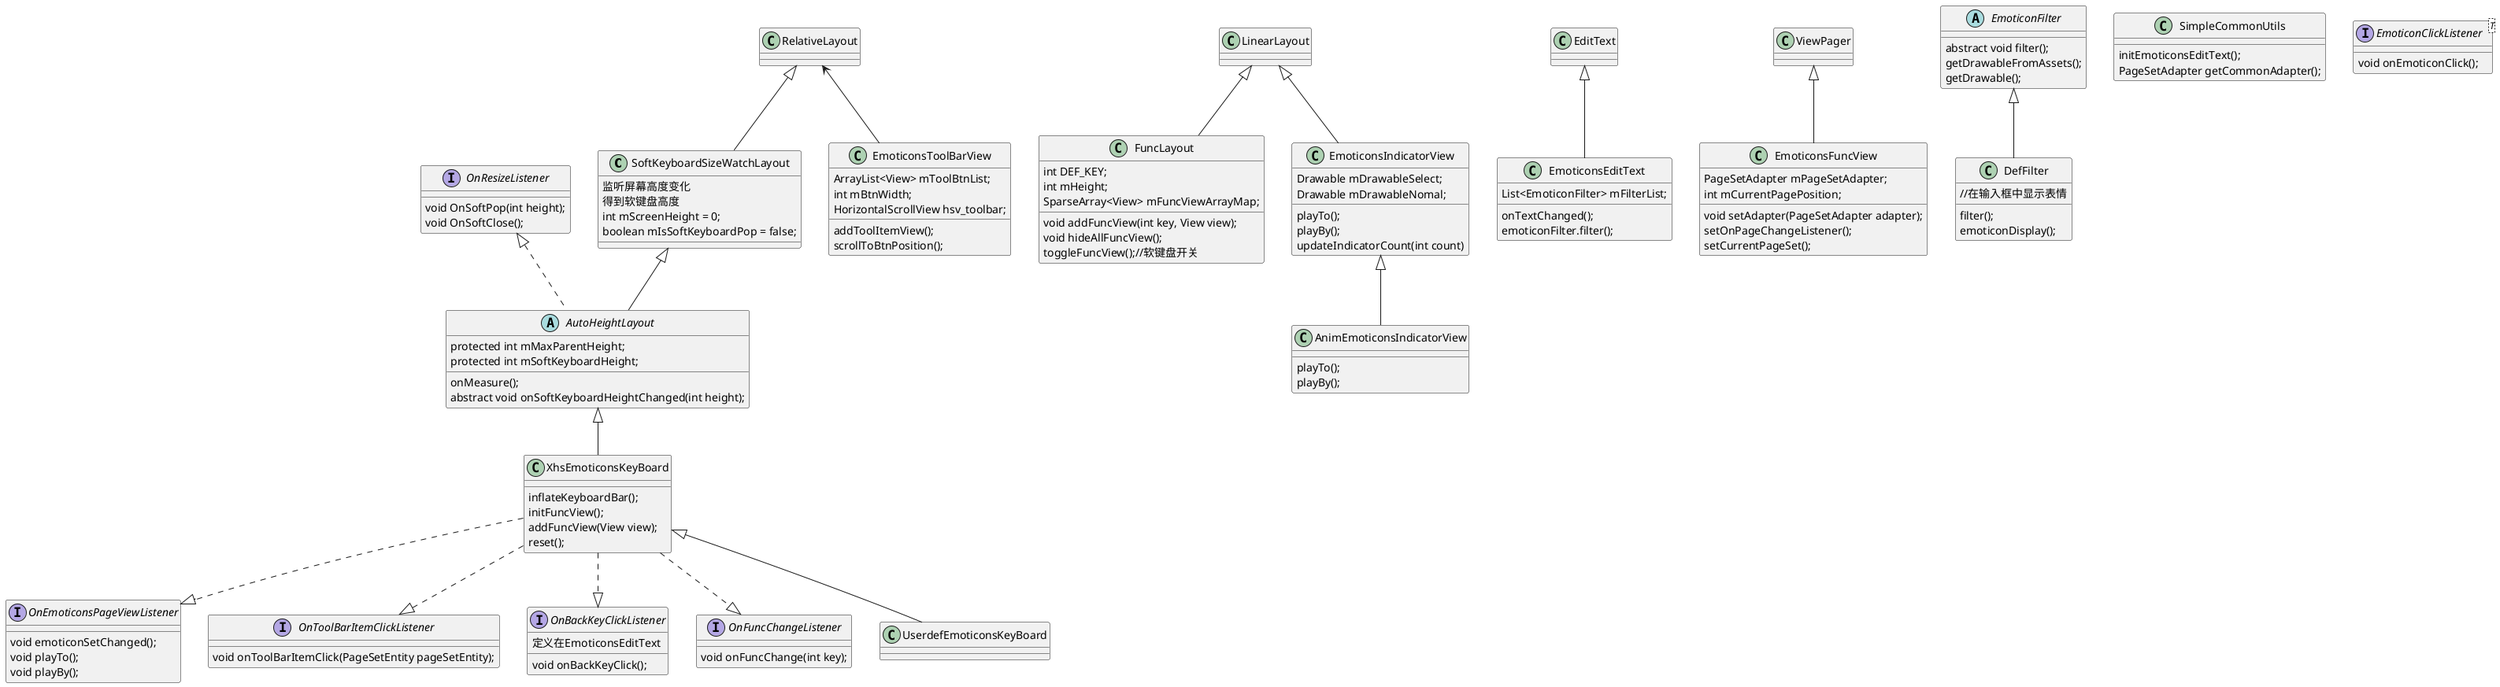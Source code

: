 @startuml

class SoftKeyboardSizeWatchLayout{
    监听屏幕高度变化
    得到软键盘高度
    int mScreenHeight = 0;
    boolean mIsSoftKeyboardPop = false;
}

interface OnResizeListener {
   void OnSoftPop(int height);
   void OnSoftClose();
}

abstract class AutoHeightLayout{
    protected int mMaxParentHeight;
    protected int mSoftKeyboardHeight;
    onMeasure();
    abstract void onSoftKeyboardHeightChanged(int height);
}

class XhsEmoticonsKeyBoard{
    inflateKeyboardBar();
    initFuncView();
    addFuncView(View view);
    reset();
}

interface OnEmoticonsPageViewListener {
    void emoticonSetChanged();
    void playTo();
    void playBy();
}

interface OnToolBarItemClickListener {
   void onToolBarItemClick(PageSetEntity pageSetEntity);
}

interface OnBackKeyClickListener {
    定义在EmoticonsEditText
    void onBackKeyClick();
}

interface OnFuncChangeListener {
   void onFuncChange(int key);
}

class UserdefEmoticonsKeyBoard{
}

class FuncLayout{
    int DEF_KEY;
    int mHeight;
    SparseArray<View> mFuncViewArrayMap;
    void addFuncView(int key, View view);
    void hideAllFuncView();
    toggleFuncView();//软键盘开关
}


class EmoticonsEditText{
    List<EmoticonFilter> mFilterList;
    onTextChanged();
    emoticonFilter.filter();
}


class EmoticonsFuncView{
    PageSetAdapter mPageSetAdapter;
    int mCurrentPagePosition;
    void setAdapter(PageSetAdapter adapter);
    setOnPageChangeListener();
    setCurrentPageSet();
}

class EmoticonsIndicatorView{
    Drawable mDrawableSelect;
    Drawable mDrawableNomal;
    playTo();
    playBy();
    updateIndicatorCount(int count)
}

class EmoticonsToolBarView{
    ArrayList<View> mToolBtnList;
    int mBtnWidth;
    HorizontalScrollView hsv_toolbar;
    addToolItemView();
    scrollToBtnPosition();
}

abstract class EmoticonFilter{
    abstract void filter();
    getDrawableFromAssets();
    getDrawable();
}

class DefFilter{
    filter();
    //在输入框中显示表情
    emoticonDisplay();
}

class AnimEmoticonsIndicatorView{
    playTo();
    playBy();
}

class SimpleCommonUtils{
    initEmoticonsEditText();
    PageSetAdapter getCommonAdapter();
}

interface EmoticonClickListener<T> {
    void onEmoticonClick();
}


SoftKeyboardSizeWatchLayout -up-|> RelativeLayout
AutoHeightLayout -up-|> SoftKeyboardSizeWatchLayout
AutoHeightLayout .up.|> OnResizeListener
XhsEmoticonsKeyBoard -up-|> AutoHeightLayout
XhsEmoticonsKeyBoard ..|> OnEmoticonsPageViewListener
XhsEmoticonsKeyBoard ..|> OnToolBarItemClickListener
XhsEmoticonsKeyBoard ..|> OnBackKeyClickListener
XhsEmoticonsKeyBoard ..|> OnFuncChangeListener
UserdefEmoticonsKeyBoard -up-|> XhsEmoticonsKeyBoard
EmoticonsIndicatorView <|-- AnimEmoticonsIndicatorView

LinearLayout <|-- FuncLayout
EditText <|-- EmoticonsEditText
ViewPager <|-- EmoticonsFuncView
LinearLayout <|-- EmoticonsIndicatorView
RelativeLayout <-- EmoticonsToolBarView
EmoticonFilter <|-- DefFilter

@enduml